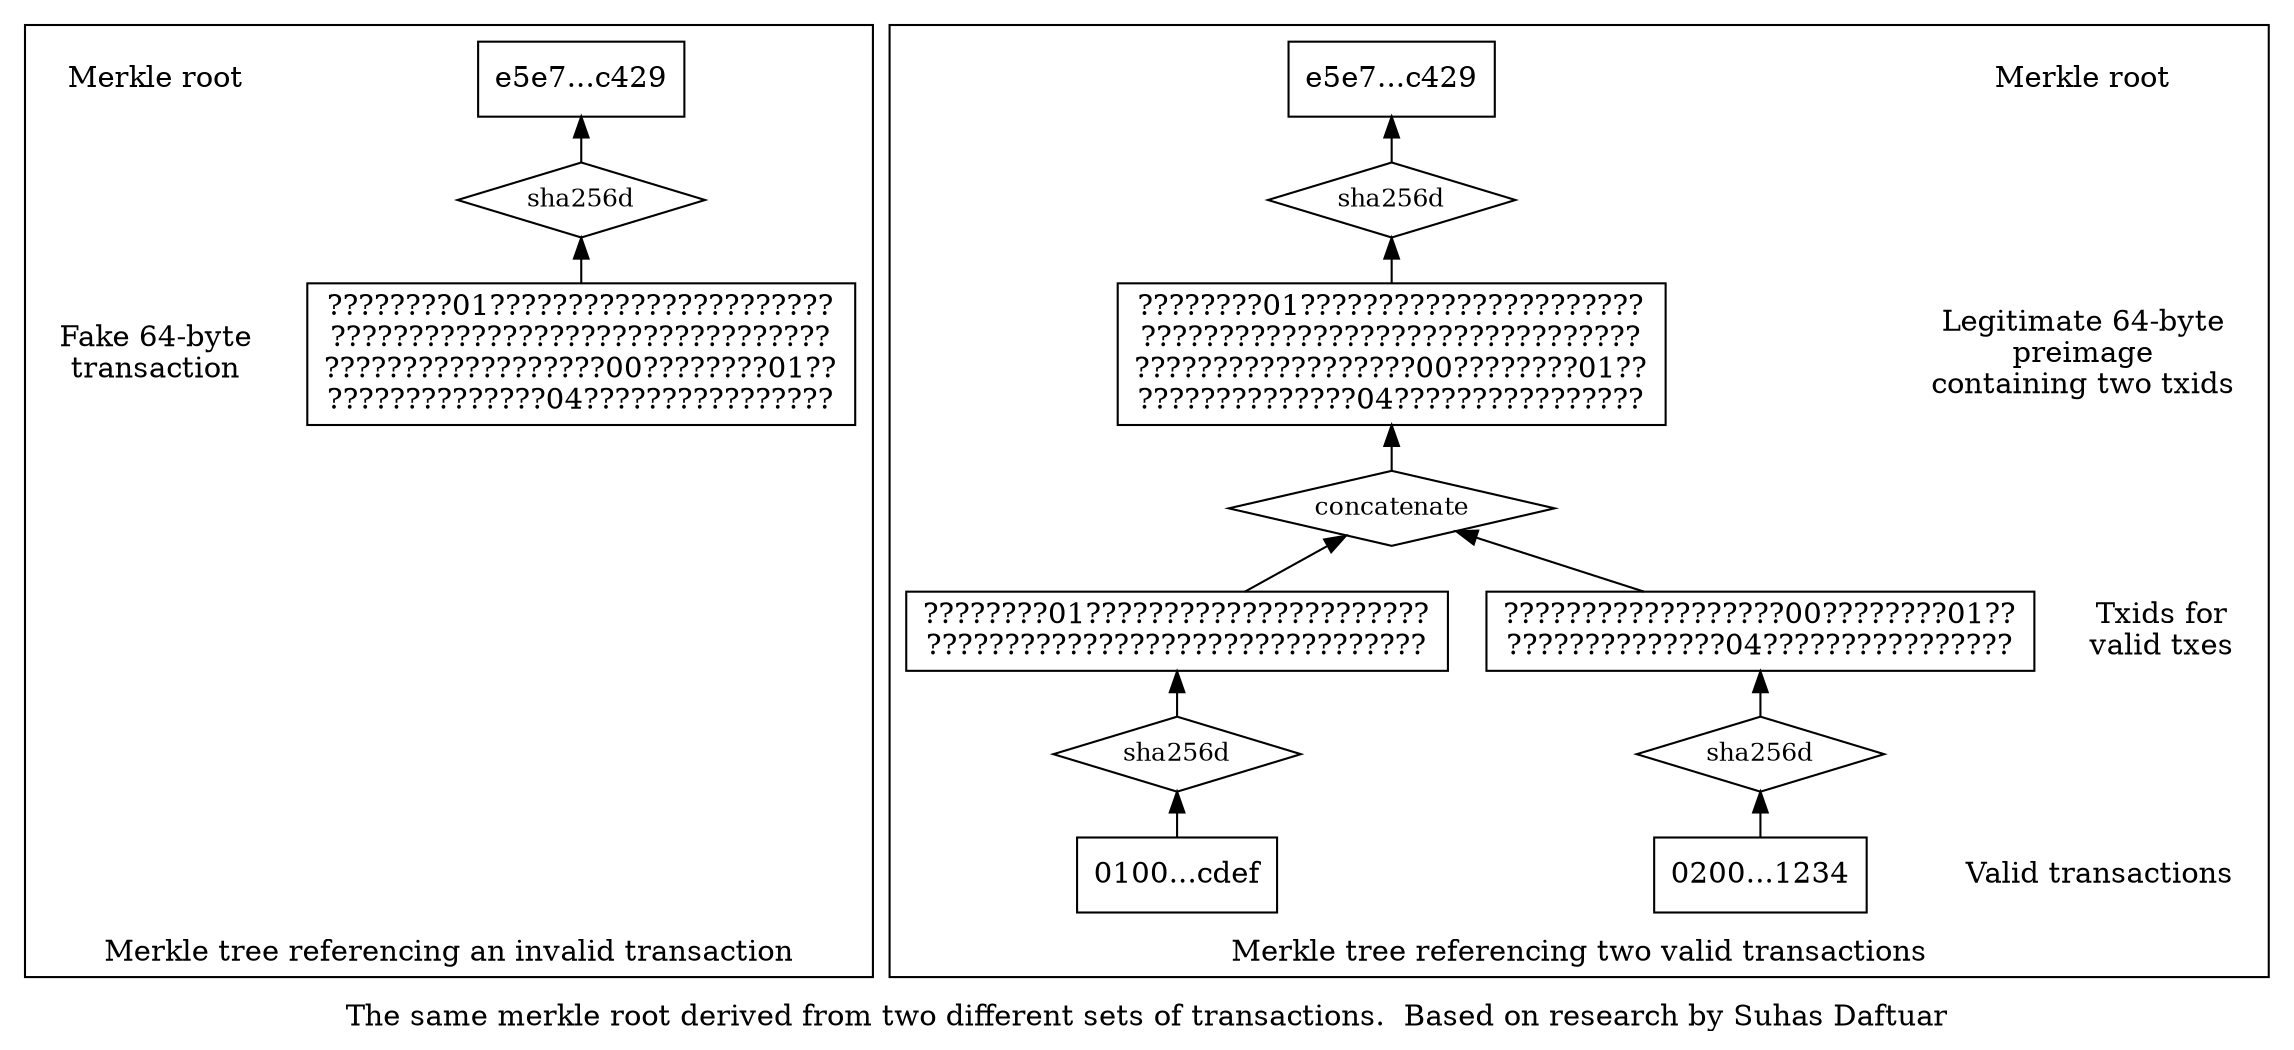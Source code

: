//[version|prev_hash|merkle_root|nBits|nTime|nonce]  FIXME: confirm
//                         |
//            0xABCD...ABCD                    0xABCD...ABCD
//                  |                                 |
//                <hash>                            <hash>
//                  |                                 |
//         [64-byte transaction]           [32-byte] || [32-byte]
//                                             |             |
//                                         [tx0]           [tx1]

digraph merkle_ambiguity {

rankdir=BT;
ranksep=0.3;
//splines=ortho;

node [ shape = "box" ];

subgraph cluster_invalid {
  root0 [label = "e5e7...c429" ]
  tx64 [label = "????????01??????????????????????\n????????????????????????????????\n??????????????????00????????01??\n??????????????04????????????????" ]
  hashop0 [shape = "diamond", label = "sha256d", fontsize = "12" ];

  {
    //padding nodes
    node [style = "invis" ];
    edge [style = "invis" ];
    invis0 -> invis1 -> invis2 -> invis3 -> tx64;
  }
  {
    //label nodes
    node [shape = "none" ];
    edge [style = "invis" ];
    labelb2 -> labelb3 -> labelb4 -> labelb5 -> labelb6 -> labelb7 -> labelb8;
    labelb2 [ style = "invis" ];
    labelb3 [ style = "invis" ];
    labelb4 [ style = "invis" ];
    labelb5 [ style = "invis" ];
    labelb6 [ label = "Fake 64-byte\ntransaction" ];
    labelb7 [ style = "invis" ];
    labelb8 [ label = "Merkle root" ];

  }

  label = "Merkle tree referencing an invalid transaction"

}

subgraph cluster_valid {
  {
    //label nodes
    node [shape = "none" ];
    edge [style = "invis" ];
    label2 -> label3 -> label4 -> label5 -> label6 -> label7 -> label8;
    label2 [ label = "Valid transactions" ];
    label3 [ style = "invis" ];
    label4 [ label = "Txids for\nvalid txes" ];
    label5 [ style = "invis" ];
    label6 [ label = "Legitimate 64-byte\npreimage\ncontaining two txids" ];
    label7 [ style = "invis" ];
    label8 [ label = "Merkle root" ];

  }
  tx1 [label = "0200...1234" ];
  txid1 [label = "??????????????????00????????01??\n??????????????04????????????????" ]
  hashop2 [shape = "diamond", label = "sha256d", fontsize = "12" ];
  root1 [label = "e5e7...c429" ]

  tx0 [label = "0100...cdef" ];
  txid0 [label = "????????01??????????????????????\n????????????????????????????????" ]
  hashop1 [shape = "diamond", label = "sha256d", fontsize = "12" ];
  intermediate [label = "????????01??????????????????????\n????????????????????????????????\n??????????????????00????????01??\n??????????????04????????????????" ]

  hashop3 [shape = "diamond", label = "sha256d", fontsize = "12" ];

  concat [shape = "diamond", label = "concatenate", fontsize = "12" ];

  label = "Merkle tree referencing two valid transactions"

}

tx64 -> hashop0 -> root0;
tx0 -> hashop1 -> txid0 -> concat;
tx1 -> hashop3 -> txid1 -> concat;
concat -> intermediate -> hashop2 -> root1;

label = "The same merkle root derived from two different sets of transactions.  Based on research by Suhas Daftuar"

}
                  

